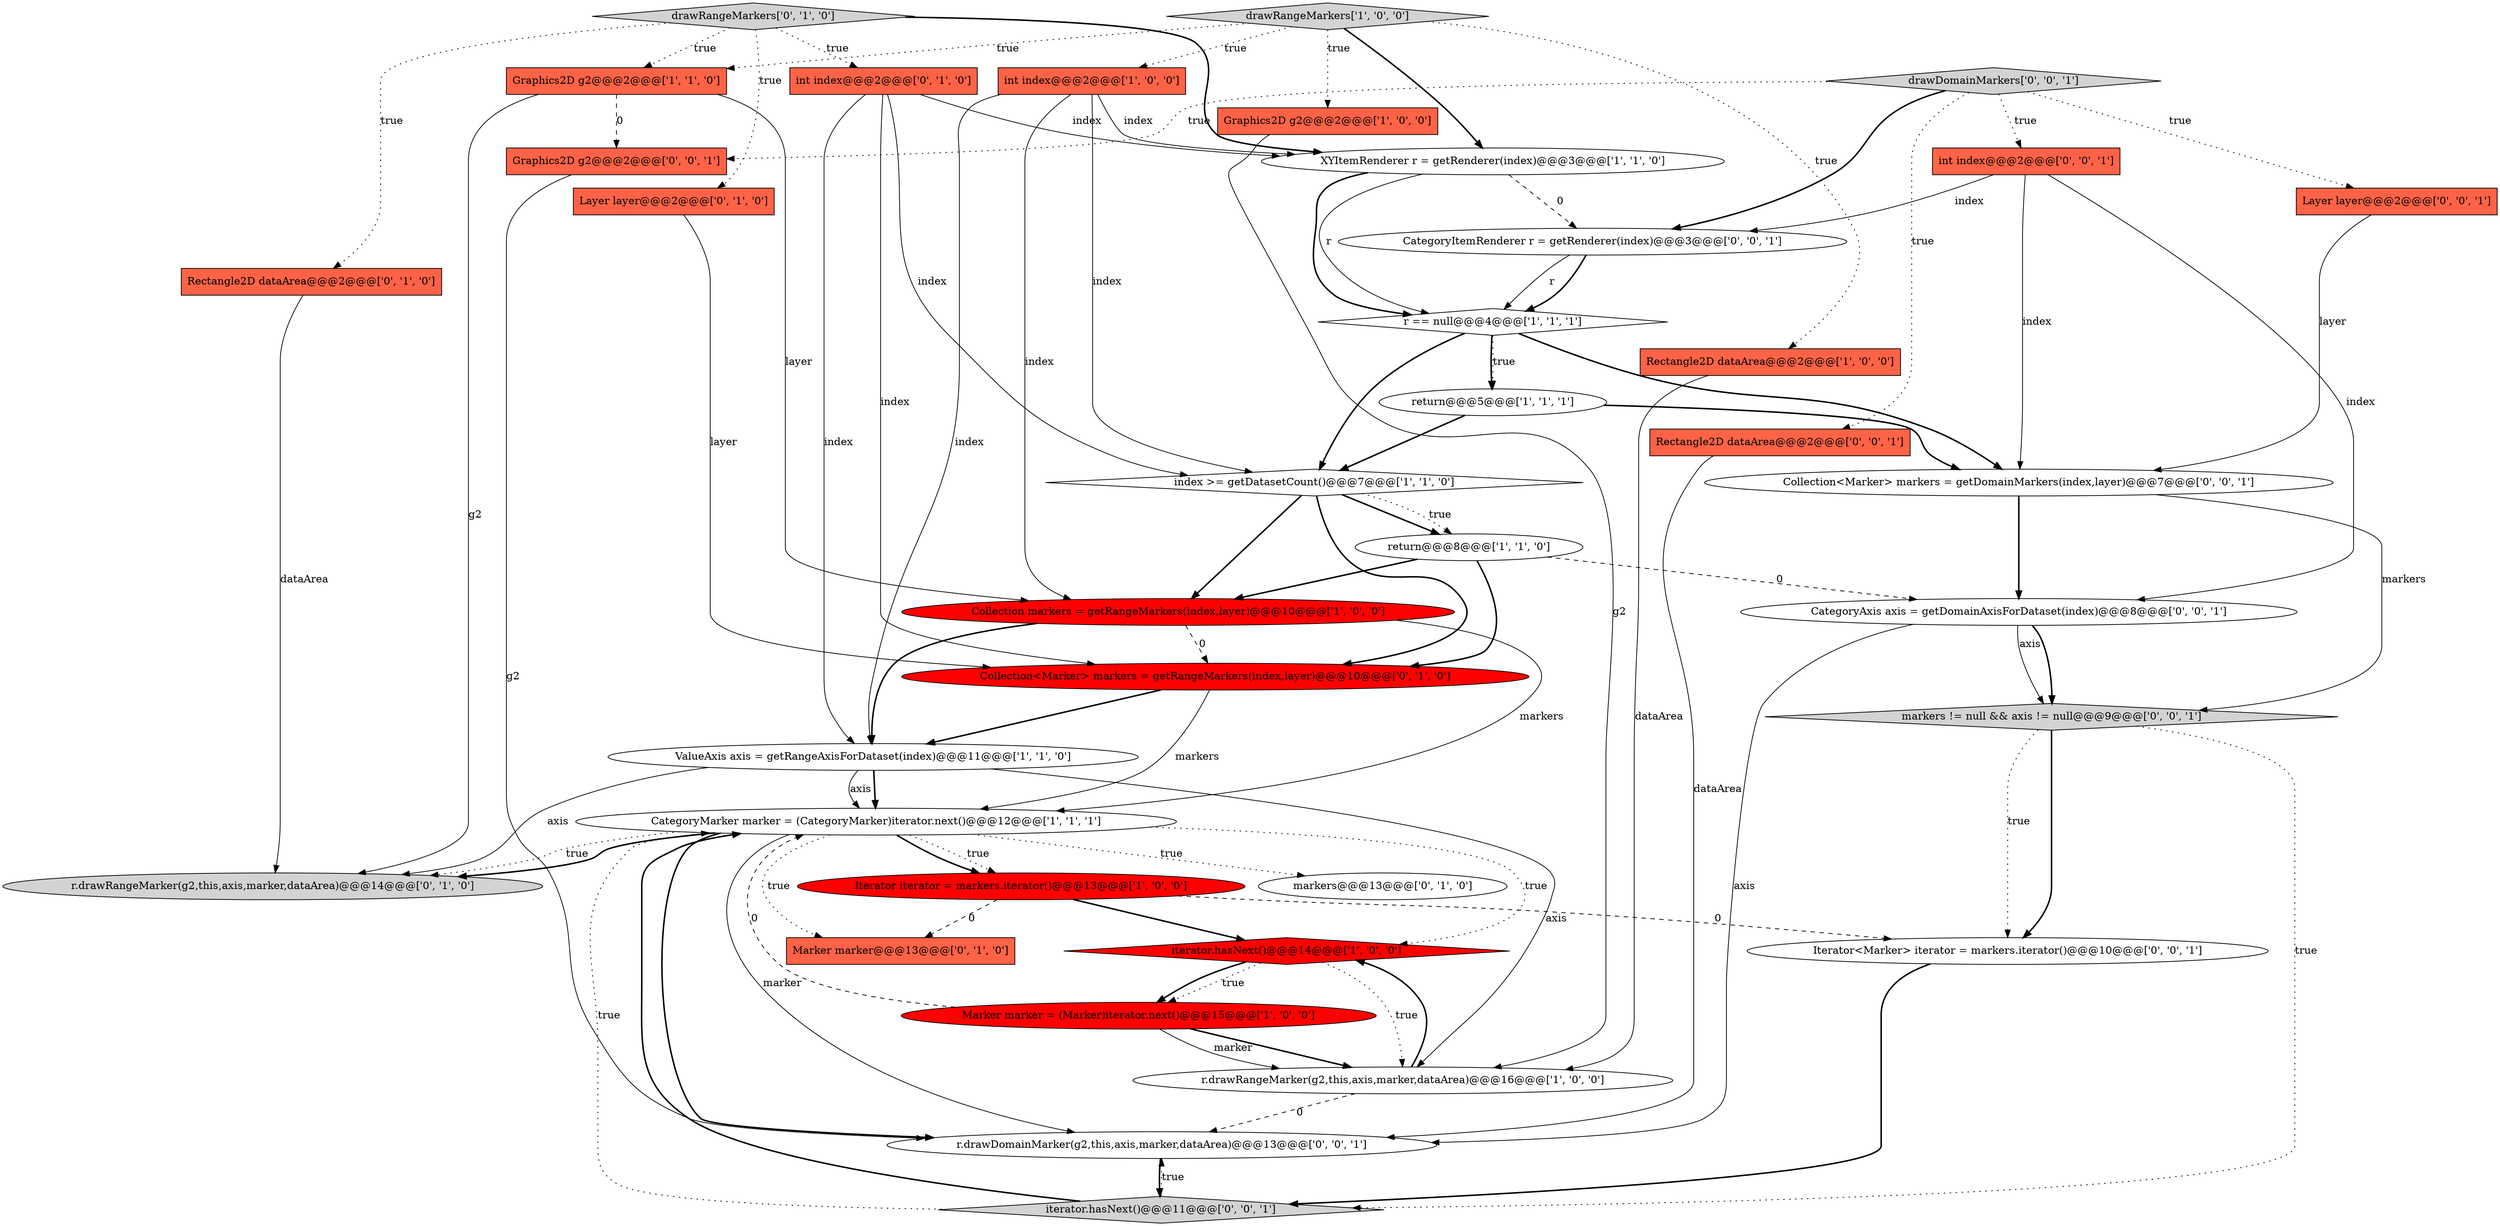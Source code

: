 digraph {
14 [style = filled, label = "CategoryMarker marker = (CategoryMarker)iterator.next()@@@12@@@['1', '1', '1']", fillcolor = white, shape = ellipse image = "AAA0AAABBB1BBB"];
7 [style = filled, label = "Marker marker = (Marker)iterator.next()@@@15@@@['1', '0', '0']", fillcolor = red, shape = ellipse image = "AAA1AAABBB1BBB"];
30 [style = filled, label = "Layer layer@@@2@@@['0', '0', '1']", fillcolor = tomato, shape = box image = "AAA0AAABBB3BBB"];
31 [style = filled, label = "Iterator<Marker> iterator = markers.iterator()@@@10@@@['0', '0', '1']", fillcolor = white, shape = ellipse image = "AAA0AAABBB3BBB"];
20 [style = filled, label = "Layer layer@@@2@@@['0', '1', '0']", fillcolor = tomato, shape = box image = "AAA0AAABBB2BBB"];
23 [style = filled, label = "Collection<Marker> markers = getRangeMarkers(index,layer)@@@10@@@['0', '1', '0']", fillcolor = red, shape = ellipse image = "AAA1AAABBB2BBB"];
36 [style = filled, label = "iterator.hasNext()@@@11@@@['0', '0', '1']", fillcolor = lightgray, shape = diamond image = "AAA0AAABBB3BBB"];
0 [style = filled, label = "r.drawRangeMarker(g2,this,axis,marker,dataArea)@@@16@@@['1', '0', '0']", fillcolor = white, shape = ellipse image = "AAA0AAABBB1BBB"];
29 [style = filled, label = "markers != null && axis != null@@@9@@@['0', '0', '1']", fillcolor = lightgray, shape = diamond image = "AAA0AAABBB3BBB"];
8 [style = filled, label = "Graphics2D g2@@@2@@@['1', '0', '0']", fillcolor = tomato, shape = box image = "AAA0AAABBB1BBB"];
11 [style = filled, label = "XYItemRenderer r = getRenderer(index)@@@3@@@['1', '1', '0']", fillcolor = white, shape = ellipse image = "AAA0AAABBB1BBB"];
15 [style = filled, label = "Graphics2D g2@@@2@@@['1', '1', '0']", fillcolor = tomato, shape = box image = "AAA0AAABBB1BBB"];
32 [style = filled, label = "r.drawDomainMarker(g2,this,axis,marker,dataArea)@@@13@@@['0', '0', '1']", fillcolor = white, shape = ellipse image = "AAA0AAABBB3BBB"];
34 [style = filled, label = "Collection<Marker> markers = getDomainMarkers(index,layer)@@@7@@@['0', '0', '1']", fillcolor = white, shape = ellipse image = "AAA0AAABBB3BBB"];
22 [style = filled, label = "Marker marker@@@13@@@['0', '1', '0']", fillcolor = tomato, shape = box image = "AAA1AAABBB2BBB"];
3 [style = filled, label = "Iterator iterator = markers.iterator()@@@13@@@['1', '0', '0']", fillcolor = red, shape = ellipse image = "AAA1AAABBB1BBB"];
24 [style = filled, label = "drawRangeMarkers['0', '1', '0']", fillcolor = lightgray, shape = diamond image = "AAA0AAABBB2BBB"];
18 [style = filled, label = "r.drawRangeMarker(g2,this,axis,marker,dataArea)@@@14@@@['0', '1', '0']", fillcolor = lightgray, shape = ellipse image = "AAA0AAABBB2BBB"];
28 [style = filled, label = "drawDomainMarkers['0', '0', '1']", fillcolor = lightgray, shape = diamond image = "AAA0AAABBB3BBB"];
26 [style = filled, label = "int index@@@2@@@['0', '0', '1']", fillcolor = tomato, shape = box image = "AAA0AAABBB3BBB"];
17 [style = filled, label = "int index@@@2@@@['0', '1', '0']", fillcolor = tomato, shape = box image = "AAA0AAABBB2BBB"];
10 [style = filled, label = "drawRangeMarkers['1', '0', '0']", fillcolor = lightgray, shape = diamond image = "AAA0AAABBB1BBB"];
5 [style = filled, label = "iterator.hasNext()@@@14@@@['1', '0', '0']", fillcolor = red, shape = diamond image = "AAA1AAABBB1BBB"];
19 [style = filled, label = "Rectangle2D dataArea@@@2@@@['0', '1', '0']", fillcolor = tomato, shape = box image = "AAA0AAABBB2BBB"];
16 [style = filled, label = "return@@@5@@@['1', '1', '1']", fillcolor = white, shape = ellipse image = "AAA0AAABBB1BBB"];
1 [style = filled, label = "int index@@@2@@@['1', '0', '0']", fillcolor = tomato, shape = box image = "AAA0AAABBB1BBB"];
35 [style = filled, label = "CategoryAxis axis = getDomainAxisForDataset(index)@@@8@@@['0', '0', '1']", fillcolor = white, shape = ellipse image = "AAA0AAABBB3BBB"];
9 [style = filled, label = "Collection markers = getRangeMarkers(index,layer)@@@10@@@['1', '0', '0']", fillcolor = red, shape = ellipse image = "AAA1AAABBB1BBB"];
12 [style = filled, label = "index >= getDatasetCount()@@@7@@@['1', '1', '0']", fillcolor = white, shape = diamond image = "AAA0AAABBB1BBB"];
33 [style = filled, label = "Graphics2D g2@@@2@@@['0', '0', '1']", fillcolor = tomato, shape = box image = "AAA0AAABBB3BBB"];
2 [style = filled, label = "r == null@@@4@@@['1', '1', '1']", fillcolor = white, shape = diamond image = "AAA0AAABBB1BBB"];
4 [style = filled, label = "ValueAxis axis = getRangeAxisForDataset(index)@@@11@@@['1', '1', '0']", fillcolor = white, shape = ellipse image = "AAA0AAABBB1BBB"];
13 [style = filled, label = "Rectangle2D dataArea@@@2@@@['1', '0', '0']", fillcolor = tomato, shape = box image = "AAA0AAABBB1BBB"];
21 [style = filled, label = "markers@@@13@@@['0', '1', '0']", fillcolor = white, shape = ellipse image = "AAA0AAABBB2BBB"];
6 [style = filled, label = "return@@@8@@@['1', '1', '0']", fillcolor = white, shape = ellipse image = "AAA0AAABBB1BBB"];
25 [style = filled, label = "Rectangle2D dataArea@@@2@@@['0', '0', '1']", fillcolor = tomato, shape = box image = "AAA0AAABBB3BBB"];
27 [style = filled, label = "CategoryItemRenderer r = getRenderer(index)@@@3@@@['0', '0', '1']", fillcolor = white, shape = ellipse image = "AAA0AAABBB3BBB"];
11->2 [style = solid, label="r"];
26->35 [style = solid, label="index"];
14->3 [style = bold, label=""];
10->8 [style = dotted, label="true"];
27->2 [style = solid, label="r"];
26->34 [style = solid, label="index"];
13->0 [style = solid, label="dataArea"];
28->25 [style = dotted, label="true"];
24->17 [style = dotted, label="true"];
33->32 [style = solid, label="g2"];
14->22 [style = dotted, label="true"];
12->9 [style = bold, label=""];
4->18 [style = solid, label="axis"];
6->35 [style = dashed, label="0"];
17->4 [style = solid, label="index"];
28->30 [style = dotted, label="true"];
1->9 [style = solid, label="index"];
3->5 [style = bold, label=""];
14->21 [style = dotted, label="true"];
4->0 [style = solid, label="axis"];
24->11 [style = bold, label=""];
15->9 [style = solid, label="layer"];
15->33 [style = dashed, label="0"];
14->3 [style = dotted, label="true"];
35->32 [style = solid, label="axis"];
10->1 [style = dotted, label="true"];
14->18 [style = dotted, label="true"];
27->2 [style = bold, label=""];
29->36 [style = dotted, label="true"];
36->14 [style = dotted, label="true"];
10->11 [style = bold, label=""];
2->16 [style = bold, label=""];
3->31 [style = dashed, label="0"];
15->18 [style = solid, label="g2"];
2->34 [style = bold, label=""];
17->11 [style = solid, label="index"];
16->34 [style = bold, label=""];
25->32 [style = solid, label="dataArea"];
7->0 [style = bold, label=""];
3->22 [style = dashed, label="0"];
36->14 [style = bold, label=""];
26->27 [style = solid, label="index"];
9->23 [style = dashed, label="0"];
20->23 [style = solid, label="layer"];
34->29 [style = solid, label="markers"];
1->11 [style = solid, label="index"];
12->6 [style = dotted, label="true"];
5->7 [style = dotted, label="true"];
32->36 [style = bold, label=""];
5->7 [style = bold, label=""];
24->19 [style = dotted, label="true"];
14->18 [style = bold, label=""];
34->35 [style = bold, label=""];
35->29 [style = solid, label="axis"];
19->18 [style = solid, label="dataArea"];
4->14 [style = bold, label=""];
8->0 [style = solid, label="g2"];
35->29 [style = bold, label=""];
6->23 [style = bold, label=""];
30->34 [style = solid, label="layer"];
31->36 [style = bold, label=""];
36->32 [style = dotted, label="true"];
5->0 [style = dotted, label="true"];
9->14 [style = solid, label="markers"];
14->5 [style = dotted, label="true"];
10->13 [style = dotted, label="true"];
24->20 [style = dotted, label="true"];
17->23 [style = solid, label="index"];
11->27 [style = dashed, label="0"];
14->32 [style = bold, label=""];
2->16 [style = dotted, label="true"];
0->5 [style = bold, label=""];
23->14 [style = solid, label="markers"];
28->33 [style = dotted, label="true"];
7->14 [style = dashed, label="0"];
7->0 [style = solid, label="marker"];
1->4 [style = solid, label="index"];
9->4 [style = bold, label=""];
29->31 [style = bold, label=""];
0->32 [style = dashed, label="0"];
4->14 [style = solid, label="axis"];
23->4 [style = bold, label=""];
12->6 [style = bold, label=""];
11->2 [style = bold, label=""];
2->12 [style = bold, label=""];
10->15 [style = dotted, label="true"];
17->12 [style = solid, label="index"];
1->12 [style = solid, label="index"];
28->26 [style = dotted, label="true"];
24->15 [style = dotted, label="true"];
14->32 [style = solid, label="marker"];
12->23 [style = bold, label=""];
28->27 [style = bold, label=""];
6->9 [style = bold, label=""];
16->12 [style = bold, label=""];
29->31 [style = dotted, label="true"];
}
